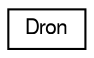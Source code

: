 digraph "Graficzna hierarchia klas"
{
 // LATEX_PDF_SIZE
  edge [fontname="FreeSans",fontsize="10",labelfontname="FreeSans",labelfontsize="10"];
  node [fontname="FreeSans",fontsize="10",shape=record];
  rankdir="LR";
  Node0 [label="Dron",height=0.2,width=0.4,color="black", fillcolor="white", style="filled",URL="$a00106.html",tooltip="modeluje pojecie Drona"];
}
